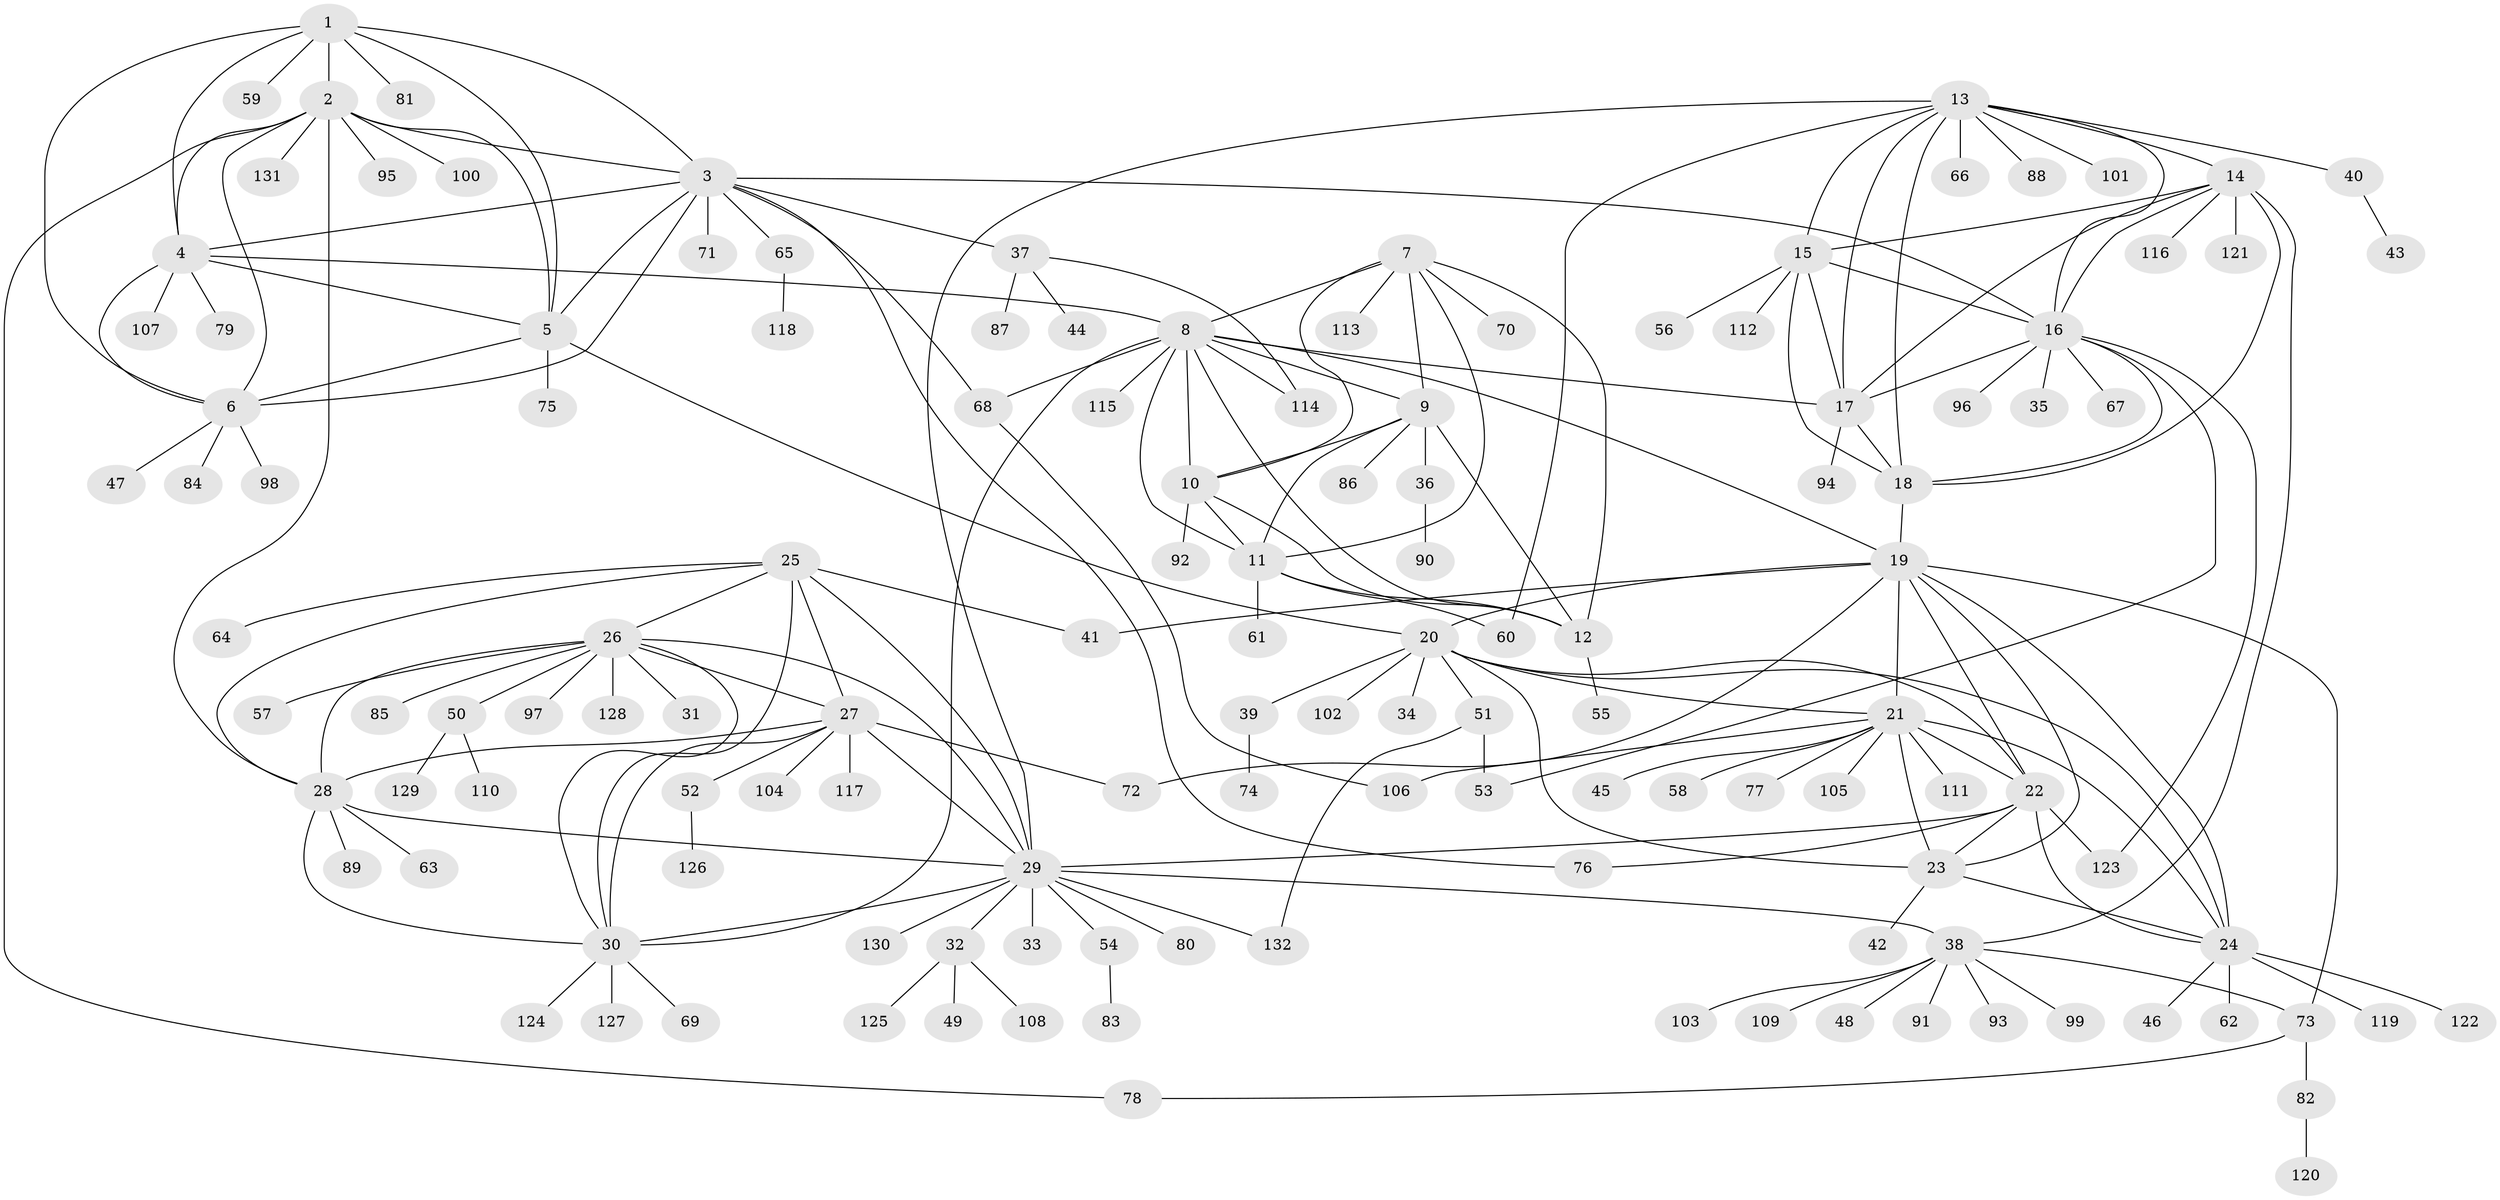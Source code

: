 // Generated by graph-tools (version 1.1) at 2025/50/03/09/25 03:50:32]
// undirected, 132 vertices, 200 edges
graph export_dot {
graph [start="1"]
  node [color=gray90,style=filled];
  1;
  2;
  3;
  4;
  5;
  6;
  7;
  8;
  9;
  10;
  11;
  12;
  13;
  14;
  15;
  16;
  17;
  18;
  19;
  20;
  21;
  22;
  23;
  24;
  25;
  26;
  27;
  28;
  29;
  30;
  31;
  32;
  33;
  34;
  35;
  36;
  37;
  38;
  39;
  40;
  41;
  42;
  43;
  44;
  45;
  46;
  47;
  48;
  49;
  50;
  51;
  52;
  53;
  54;
  55;
  56;
  57;
  58;
  59;
  60;
  61;
  62;
  63;
  64;
  65;
  66;
  67;
  68;
  69;
  70;
  71;
  72;
  73;
  74;
  75;
  76;
  77;
  78;
  79;
  80;
  81;
  82;
  83;
  84;
  85;
  86;
  87;
  88;
  89;
  90;
  91;
  92;
  93;
  94;
  95;
  96;
  97;
  98;
  99;
  100;
  101;
  102;
  103;
  104;
  105;
  106;
  107;
  108;
  109;
  110;
  111;
  112;
  113;
  114;
  115;
  116;
  117;
  118;
  119;
  120;
  121;
  122;
  123;
  124;
  125;
  126;
  127;
  128;
  129;
  130;
  131;
  132;
  1 -- 2;
  1 -- 3;
  1 -- 4;
  1 -- 5;
  1 -- 6;
  1 -- 59;
  1 -- 81;
  2 -- 3;
  2 -- 4;
  2 -- 5;
  2 -- 6;
  2 -- 28;
  2 -- 78;
  2 -- 95;
  2 -- 100;
  2 -- 131;
  3 -- 4;
  3 -- 5;
  3 -- 6;
  3 -- 16;
  3 -- 37;
  3 -- 65;
  3 -- 68;
  3 -- 71;
  3 -- 76;
  4 -- 5;
  4 -- 6;
  4 -- 8;
  4 -- 79;
  4 -- 107;
  5 -- 6;
  5 -- 20;
  5 -- 75;
  6 -- 47;
  6 -- 84;
  6 -- 98;
  7 -- 8;
  7 -- 9;
  7 -- 10;
  7 -- 11;
  7 -- 12;
  7 -- 70;
  7 -- 113;
  8 -- 9;
  8 -- 10;
  8 -- 11;
  8 -- 12;
  8 -- 17;
  8 -- 19;
  8 -- 30;
  8 -- 68;
  8 -- 114;
  8 -- 115;
  9 -- 10;
  9 -- 11;
  9 -- 12;
  9 -- 36;
  9 -- 86;
  10 -- 11;
  10 -- 12;
  10 -- 92;
  11 -- 12;
  11 -- 60;
  11 -- 61;
  12 -- 55;
  13 -- 14;
  13 -- 15;
  13 -- 16;
  13 -- 17;
  13 -- 18;
  13 -- 29;
  13 -- 40;
  13 -- 60;
  13 -- 66;
  13 -- 88;
  13 -- 101;
  14 -- 15;
  14 -- 16;
  14 -- 17;
  14 -- 18;
  14 -- 38;
  14 -- 116;
  14 -- 121;
  15 -- 16;
  15 -- 17;
  15 -- 18;
  15 -- 56;
  15 -- 112;
  16 -- 17;
  16 -- 18;
  16 -- 35;
  16 -- 53;
  16 -- 67;
  16 -- 96;
  16 -- 123;
  17 -- 18;
  17 -- 94;
  18 -- 19;
  19 -- 20;
  19 -- 21;
  19 -- 22;
  19 -- 23;
  19 -- 24;
  19 -- 41;
  19 -- 72;
  19 -- 73;
  20 -- 21;
  20 -- 22;
  20 -- 23;
  20 -- 24;
  20 -- 34;
  20 -- 39;
  20 -- 51;
  20 -- 102;
  21 -- 22;
  21 -- 23;
  21 -- 24;
  21 -- 45;
  21 -- 58;
  21 -- 77;
  21 -- 105;
  21 -- 106;
  21 -- 111;
  22 -- 23;
  22 -- 24;
  22 -- 29;
  22 -- 76;
  22 -- 123;
  23 -- 24;
  23 -- 42;
  24 -- 46;
  24 -- 62;
  24 -- 119;
  24 -- 122;
  25 -- 26;
  25 -- 27;
  25 -- 28;
  25 -- 29;
  25 -- 30;
  25 -- 41;
  25 -- 64;
  26 -- 27;
  26 -- 28;
  26 -- 29;
  26 -- 30;
  26 -- 31;
  26 -- 50;
  26 -- 57;
  26 -- 85;
  26 -- 97;
  26 -- 128;
  27 -- 28;
  27 -- 29;
  27 -- 30;
  27 -- 52;
  27 -- 72;
  27 -- 104;
  27 -- 117;
  28 -- 29;
  28 -- 30;
  28 -- 63;
  28 -- 89;
  29 -- 30;
  29 -- 32;
  29 -- 33;
  29 -- 38;
  29 -- 54;
  29 -- 80;
  29 -- 130;
  29 -- 132;
  30 -- 69;
  30 -- 124;
  30 -- 127;
  32 -- 49;
  32 -- 108;
  32 -- 125;
  36 -- 90;
  37 -- 44;
  37 -- 87;
  37 -- 114;
  38 -- 48;
  38 -- 73;
  38 -- 91;
  38 -- 93;
  38 -- 99;
  38 -- 103;
  38 -- 109;
  39 -- 74;
  40 -- 43;
  50 -- 110;
  50 -- 129;
  51 -- 53;
  51 -- 132;
  52 -- 126;
  54 -- 83;
  65 -- 118;
  68 -- 106;
  73 -- 78;
  73 -- 82;
  82 -- 120;
}
